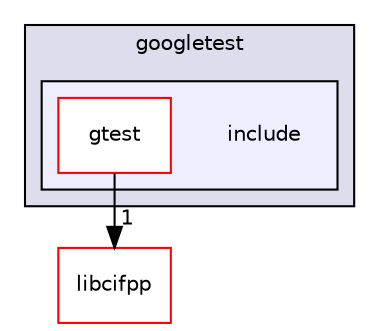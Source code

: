 digraph "googletest/googletest/include" {
  compound=true
  node [ fontsize="10", fontname="Helvetica"];
  edge [ labelfontsize="10", labelfontname="Helvetica"];
  subgraph clusterdir_7b86808525f21adae85b84901a4f8edc {
    graph [ bgcolor="#ddddee", pencolor="black", label="googletest" fontname="Helvetica", fontsize="10", URL="dir_7b86808525f21adae85b84901a4f8edc.html"]
  subgraph clusterdir_2f730f5434597c08ceb8912275aa9760 {
    graph [ bgcolor="#eeeeff", pencolor="black", label="" URL="dir_2f730f5434597c08ceb8912275aa9760.html"];
    dir_2f730f5434597c08ceb8912275aa9760 [shape=plaintext label="include"];
    dir_196a1d8d1902fcaaf737e6685e0f8aa0 [shape=box label="gtest" color="red" fillcolor="white" style="filled" URL="dir_196a1d8d1902fcaaf737e6685e0f8aa0.html"];
  }
  }
  dir_b362365bb487ae6494754fd242eeb3c9 [shape=box label="libcifpp" fillcolor="white" style="filled" color="red" URL="dir_b362365bb487ae6494754fd242eeb3c9.html"];
  dir_196a1d8d1902fcaaf737e6685e0f8aa0->dir_b362365bb487ae6494754fd242eeb3c9 [headlabel="1", labeldistance=1.5 headhref="dir_000021_000001.html"];
}
